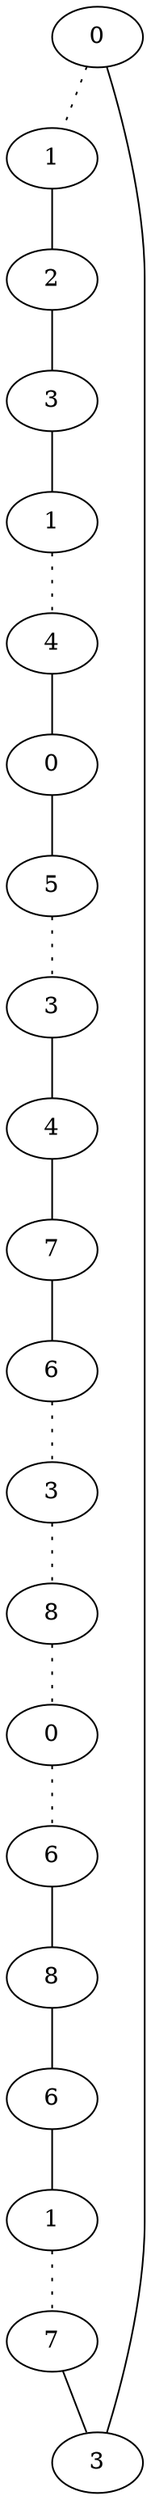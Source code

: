 graph {
a0[label=0];
a1[label=1];
a2[label=2];
a3[label=3];
a4[label=1];
a5[label=4];
a6[label=0];
a7[label=5];
a8[label=3];
a9[label=4];
a10[label=7];
a11[label=6];
a12[label=3];
a13[label=8];
a14[label=0];
a15[label=6];
a16[label=8];
a17[label=6];
a18[label=1];
a19[label=7];
a20[label=3];
a0 -- a1 [style=dotted];
a0 -- a20;
a1 -- a2;
a2 -- a3;
a3 -- a4;
a4 -- a5 [style=dotted];
a5 -- a6;
a6 -- a7;
a7 -- a8 [style=dotted];
a8 -- a9;
a9 -- a10;
a10 -- a11;
a11 -- a12 [style=dotted];
a12 -- a13 [style=dotted];
a13 -- a14 [style=dotted];
a14 -- a15 [style=dotted];
a15 -- a16;
a16 -- a17;
a17 -- a18;
a18 -- a19 [style=dotted];
a19 -- a20;
}
